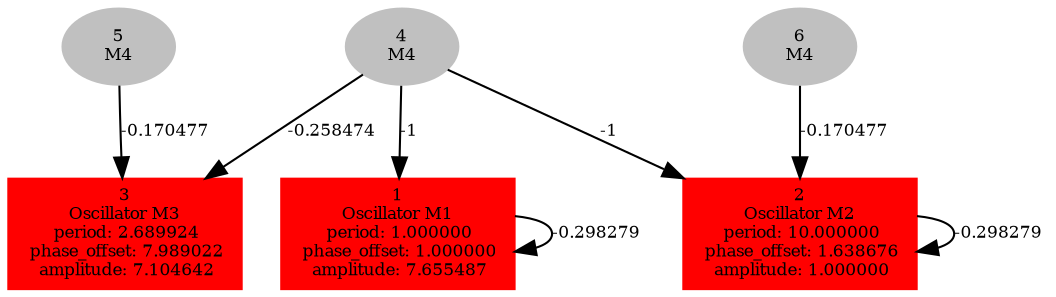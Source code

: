  digraph g{ forcelabels=true;
1 [label=<1<BR />Oscillator M1<BR /> period: 1.000000<BR /> phase_offset: 1.000000<BR /> amplitude: 7.655487>, shape=box,color=red,style=filled,fontsize=8];2 [label=<2<BR />Oscillator M2<BR /> period: 10.000000<BR /> phase_offset: 1.638676<BR /> amplitude: 1.000000>, shape=box,color=red,style=filled,fontsize=8];3 [label=<3<BR />Oscillator M3<BR /> period: 2.689924<BR /> phase_offset: 7.989022<BR /> amplitude: 7.104642>, shape=box,color=red,style=filled,fontsize=8];4[label=<4<BR/>M4>,color="grey",style=filled,fontsize=8];
5[label=<5<BR/>M4>,color="grey",style=filled,fontsize=8];
6[label=<6<BR/>M4>,color="grey",style=filled,fontsize=8];
1 -> 1[label="-0.298279 ",fontsize="8"];
2 -> 2[label="-0.298279 ",fontsize="8"];
4 -> 1[label="-1 ",fontsize="8"];
4 -> 2[label="-1 ",fontsize="8"];
4 -> 3[label="-0.258474 ",fontsize="8"];
5 -> 3[label="-0.170477 ",fontsize="8"];
6 -> 2[label="-0.170477 ",fontsize="8"];
 }
